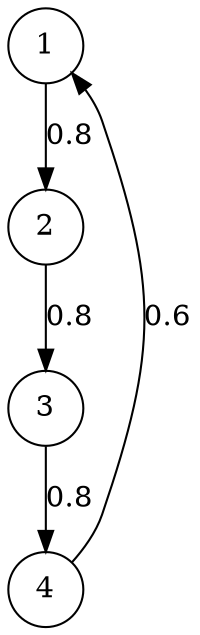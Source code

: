 digraph {
   /* rankdir=LR;*/
    root = 1;
    node[width=0.5];
    1 -> 2 -> 3 -> 4[label="0.8"];
    4 -> 1[label="0.6", constraint=false];
}

